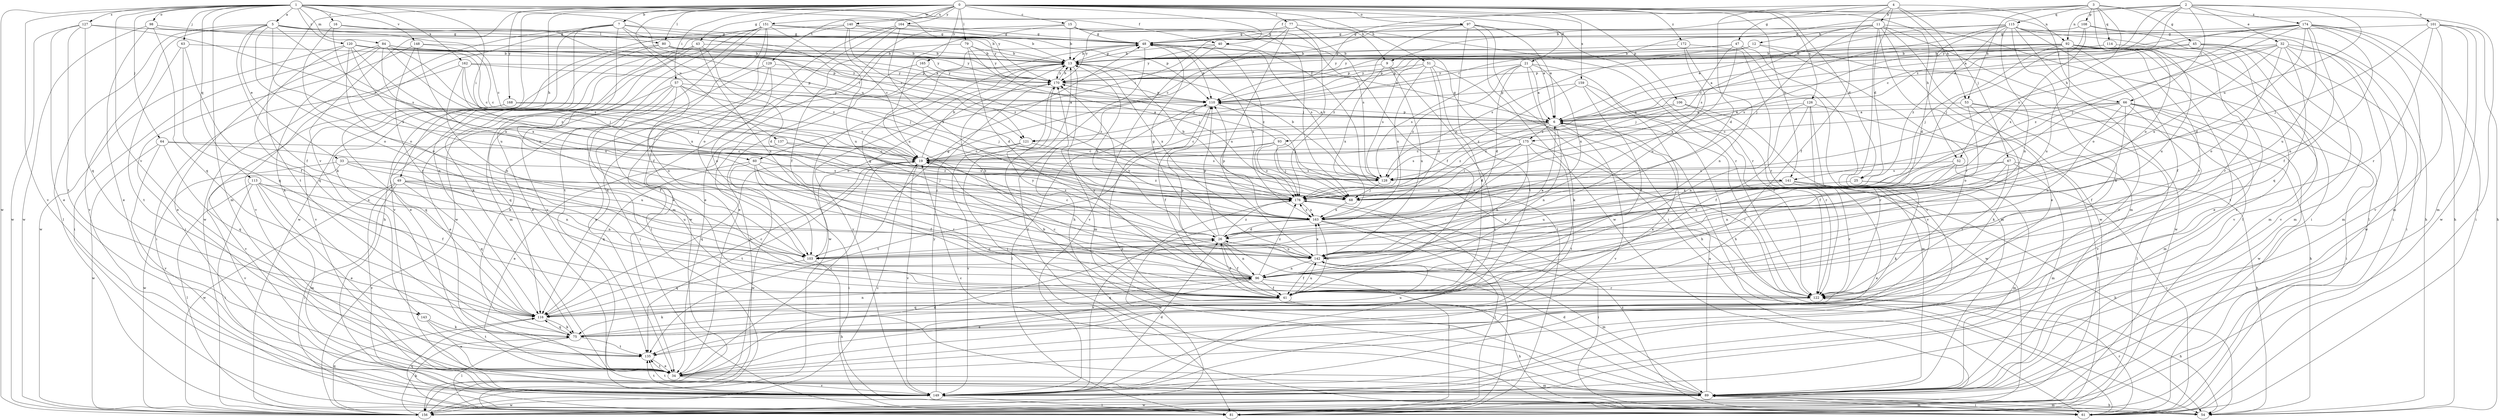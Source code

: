 strict digraph  {
0;
1;
2;
3;
4;
5;
6;
7;
9;
11;
12;
13;
15;
16;
19;
21;
25;
26;
32;
33;
34;
40;
41;
43;
45;
47;
48;
49;
51;
52;
53;
54;
57;
60;
61;
63;
64;
66;
67;
68;
75;
77;
79;
80;
81;
84;
89;
92;
93;
96;
97;
98;
101;
103;
106;
108;
110;
113;
114;
115;
116;
120;
121;
122;
126;
127;
128;
129;
135;
137;
140;
141;
142;
143;
148;
149;
151;
156;
159;
162;
163;
164;
165;
168;
170;
172;
174;
175;
176;
0 -> 7  [label=b];
0 -> 15  [label=c];
0 -> 21  [label=d];
0 -> 25  [label=d];
0 -> 43  [label=g];
0 -> 49  [label=h];
0 -> 51  [label=h];
0 -> 52  [label=h];
0 -> 57  [label=i];
0 -> 60  [label=i];
0 -> 75  [label=k];
0 -> 77  [label=l];
0 -> 79  [label=l];
0 -> 80  [label=l];
0 -> 92  [label=n];
0 -> 97  [label=o];
0 -> 106  [label=p];
0 -> 126  [label=s];
0 -> 129  [label=t];
0 -> 135  [label=t];
0 -> 137  [label=u];
0 -> 140  [label=u];
0 -> 141  [label=u];
0 -> 143  [label=v];
0 -> 151  [label=w];
0 -> 159  [label=x];
0 -> 164  [label=y];
0 -> 165  [label=y];
0 -> 168  [label=y];
0 -> 172  [label=z];
1 -> 5  [label=a];
1 -> 9  [label=b];
1 -> 16  [label=c];
1 -> 40  [label=f];
1 -> 60  [label=i];
1 -> 63  [label=j];
1 -> 64  [label=j];
1 -> 84  [label=m];
1 -> 89  [label=m];
1 -> 98  [label=o];
1 -> 113  [label=q];
1 -> 120  [label=r];
1 -> 127  [label=s];
1 -> 141  [label=u];
1 -> 143  [label=v];
1 -> 148  [label=v];
1 -> 149  [label=v];
1 -> 156  [label=w];
1 -> 162  [label=x];
1 -> 170  [label=y];
2 -> 6  [label=a];
2 -> 19  [label=c];
2 -> 32  [label=e];
2 -> 40  [label=f];
2 -> 66  [label=j];
2 -> 92  [label=n];
2 -> 101  [label=o];
2 -> 141  [label=u];
2 -> 174  [label=z];
2 -> 175  [label=z];
3 -> 9  [label=b];
3 -> 45  [label=g];
3 -> 52  [label=h];
3 -> 53  [label=h];
3 -> 61  [label=i];
3 -> 103  [label=o];
3 -> 108  [label=p];
3 -> 114  [label=q];
3 -> 115  [label=q];
3 -> 121  [label=r];
4 -> 11  [label=b];
4 -> 25  [label=d];
4 -> 26  [label=d];
4 -> 41  [label=f];
4 -> 47  [label=g];
4 -> 53  [label=h];
4 -> 66  [label=j];
4 -> 67  [label=j];
4 -> 110  [label=p];
5 -> 19  [label=c];
5 -> 33  [label=e];
5 -> 41  [label=f];
5 -> 80  [label=l];
5 -> 81  [label=l];
5 -> 103  [label=o];
5 -> 121  [label=r];
5 -> 128  [label=s];
5 -> 149  [label=v];
5 -> 163  [label=x];
6 -> 19  [label=c];
6 -> 61  [label=i];
6 -> 93  [label=n];
6 -> 96  [label=n];
6 -> 110  [label=p];
6 -> 121  [label=r];
6 -> 149  [label=v];
6 -> 175  [label=z];
6 -> 176  [label=z];
7 -> 48  [label=g];
7 -> 54  [label=h];
7 -> 103  [label=o];
7 -> 116  [label=q];
7 -> 121  [label=r];
7 -> 149  [label=v];
7 -> 156  [label=w];
7 -> 170  [label=y];
7 -> 176  [label=z];
9 -> 142  [label=u];
9 -> 149  [label=v];
9 -> 163  [label=x];
9 -> 170  [label=y];
11 -> 12  [label=b];
11 -> 34  [label=e];
11 -> 48  [label=g];
11 -> 61  [label=i];
11 -> 68  [label=j];
11 -> 81  [label=l];
11 -> 89  [label=m];
11 -> 128  [label=s];
11 -> 149  [label=v];
11 -> 156  [label=w];
12 -> 13  [label=b];
12 -> 110  [label=p];
12 -> 122  [label=r];
12 -> 128  [label=s];
12 -> 156  [label=w];
13 -> 48  [label=g];
13 -> 89  [label=m];
13 -> 149  [label=v];
13 -> 156  [label=w];
13 -> 163  [label=x];
13 -> 170  [label=y];
15 -> 13  [label=b];
15 -> 34  [label=e];
15 -> 48  [label=g];
15 -> 68  [label=j];
15 -> 128  [label=s];
15 -> 142  [label=u];
16 -> 6  [label=a];
16 -> 48  [label=g];
16 -> 103  [label=o];
16 -> 142  [label=u];
19 -> 13  [label=b];
19 -> 116  [label=q];
19 -> 128  [label=s];
19 -> 135  [label=t];
19 -> 149  [label=v];
19 -> 176  [label=z];
21 -> 6  [label=a];
21 -> 26  [label=d];
21 -> 54  [label=h];
21 -> 75  [label=k];
21 -> 128  [label=s];
21 -> 163  [label=x];
21 -> 170  [label=y];
21 -> 176  [label=z];
25 -> 75  [label=k];
25 -> 89  [label=m];
25 -> 176  [label=z];
26 -> 13  [label=b];
26 -> 19  [label=c];
26 -> 41  [label=f];
26 -> 48  [label=g];
26 -> 81  [label=l];
26 -> 96  [label=n];
26 -> 103  [label=o];
26 -> 110  [label=p];
26 -> 142  [label=u];
26 -> 176  [label=z];
32 -> 13  [label=b];
32 -> 89  [label=m];
32 -> 103  [label=o];
32 -> 110  [label=p];
32 -> 116  [label=q];
32 -> 149  [label=v];
32 -> 156  [label=w];
32 -> 163  [label=x];
32 -> 176  [label=z];
33 -> 68  [label=j];
33 -> 96  [label=n];
33 -> 128  [label=s];
33 -> 149  [label=v];
33 -> 156  [label=w];
34 -> 19  [label=c];
34 -> 26  [label=d];
34 -> 89  [label=m];
34 -> 135  [label=t];
34 -> 149  [label=v];
40 -> 13  [label=b];
40 -> 81  [label=l];
40 -> 149  [label=v];
40 -> 170  [label=y];
41 -> 19  [label=c];
41 -> 26  [label=d];
41 -> 54  [label=h];
41 -> 75  [label=k];
41 -> 142  [label=u];
41 -> 163  [label=x];
43 -> 13  [label=b];
43 -> 26  [label=d];
43 -> 34  [label=e];
43 -> 75  [label=k];
43 -> 89  [label=m];
43 -> 142  [label=u];
45 -> 13  [label=b];
45 -> 61  [label=i];
45 -> 89  [label=m];
45 -> 110  [label=p];
45 -> 149  [label=v];
47 -> 13  [label=b];
47 -> 68  [label=j];
47 -> 89  [label=m];
47 -> 110  [label=p];
47 -> 149  [label=v];
47 -> 163  [label=x];
48 -> 13  [label=b];
48 -> 34  [label=e];
48 -> 81  [label=l];
48 -> 110  [label=p];
48 -> 128  [label=s];
48 -> 163  [label=x];
48 -> 176  [label=z];
49 -> 81  [label=l];
49 -> 96  [label=n];
49 -> 116  [label=q];
49 -> 142  [label=u];
49 -> 149  [label=v];
49 -> 156  [label=w];
49 -> 176  [label=z];
51 -> 26  [label=d];
51 -> 41  [label=f];
51 -> 54  [label=h];
51 -> 128  [label=s];
51 -> 163  [label=x];
51 -> 170  [label=y];
52 -> 61  [label=i];
52 -> 128  [label=s];
52 -> 142  [label=u];
52 -> 163  [label=x];
53 -> 6  [label=a];
53 -> 41  [label=f];
53 -> 54  [label=h];
53 -> 75  [label=k];
53 -> 81  [label=l];
54 -> 89  [label=m];
54 -> 176  [label=z];
57 -> 6  [label=a];
57 -> 34  [label=e];
57 -> 41  [label=f];
57 -> 68  [label=j];
57 -> 75  [label=k];
57 -> 103  [label=o];
57 -> 110  [label=p];
57 -> 116  [label=q];
60 -> 41  [label=f];
60 -> 61  [label=i];
60 -> 116  [label=q];
60 -> 122  [label=r];
60 -> 128  [label=s];
60 -> 156  [label=w];
61 -> 89  [label=m];
61 -> 122  [label=r];
63 -> 13  [label=b];
63 -> 41  [label=f];
63 -> 116  [label=q];
63 -> 135  [label=t];
64 -> 19  [label=c];
64 -> 116  [label=q];
64 -> 142  [label=u];
64 -> 149  [label=v];
64 -> 156  [label=w];
66 -> 6  [label=a];
66 -> 19  [label=c];
66 -> 41  [label=f];
66 -> 61  [label=i];
66 -> 89  [label=m];
66 -> 96  [label=n];
66 -> 103  [label=o];
66 -> 149  [label=v];
66 -> 156  [label=w];
67 -> 54  [label=h];
67 -> 89  [label=m];
67 -> 96  [label=n];
67 -> 122  [label=r];
67 -> 128  [label=s];
67 -> 142  [label=u];
68 -> 163  [label=x];
75 -> 81  [label=l];
75 -> 116  [label=q];
75 -> 135  [label=t];
75 -> 142  [label=u];
77 -> 41  [label=f];
77 -> 48  [label=g];
77 -> 54  [label=h];
77 -> 122  [label=r];
77 -> 142  [label=u];
77 -> 170  [label=y];
77 -> 176  [label=z];
79 -> 13  [label=b];
79 -> 26  [label=d];
79 -> 68  [label=j];
79 -> 81  [label=l];
79 -> 170  [label=y];
80 -> 6  [label=a];
80 -> 13  [label=b];
80 -> 34  [label=e];
80 -> 68  [label=j];
80 -> 149  [label=v];
81 -> 116  [label=q];
84 -> 13  [label=b];
84 -> 34  [label=e];
84 -> 61  [label=i];
84 -> 68  [label=j];
84 -> 75  [label=k];
84 -> 110  [label=p];
84 -> 128  [label=s];
84 -> 163  [label=x];
84 -> 170  [label=y];
89 -> 6  [label=a];
89 -> 13  [label=b];
89 -> 19  [label=c];
89 -> 26  [label=d];
89 -> 54  [label=h];
89 -> 61  [label=i];
89 -> 110  [label=p];
89 -> 135  [label=t];
89 -> 156  [label=w];
92 -> 6  [label=a];
92 -> 13  [label=b];
92 -> 34  [label=e];
92 -> 41  [label=f];
92 -> 68  [label=j];
92 -> 89  [label=m];
92 -> 122  [label=r];
92 -> 128  [label=s];
92 -> 135  [label=t];
92 -> 142  [label=u];
92 -> 170  [label=y];
93 -> 19  [label=c];
93 -> 68  [label=j];
93 -> 122  [label=r];
93 -> 135  [label=t];
93 -> 170  [label=y];
93 -> 176  [label=z];
96 -> 13  [label=b];
96 -> 34  [label=e];
96 -> 41  [label=f];
96 -> 48  [label=g];
96 -> 110  [label=p];
96 -> 116  [label=q];
96 -> 122  [label=r];
96 -> 170  [label=y];
96 -> 176  [label=z];
97 -> 6  [label=a];
97 -> 19  [label=c];
97 -> 48  [label=g];
97 -> 61  [label=i];
97 -> 122  [label=r];
97 -> 135  [label=t];
97 -> 156  [label=w];
97 -> 176  [label=z];
98 -> 13  [label=b];
98 -> 34  [label=e];
98 -> 48  [label=g];
98 -> 116  [label=q];
98 -> 156  [label=w];
101 -> 48  [label=g];
101 -> 54  [label=h];
101 -> 68  [label=j];
101 -> 89  [label=m];
101 -> 122  [label=r];
101 -> 149  [label=v];
101 -> 156  [label=w];
103 -> 48  [label=g];
103 -> 54  [label=h];
103 -> 116  [label=q];
106 -> 6  [label=a];
106 -> 122  [label=r];
106 -> 156  [label=w];
106 -> 176  [label=z];
108 -> 48  [label=g];
108 -> 54  [label=h];
108 -> 68  [label=j];
108 -> 149  [label=v];
108 -> 163  [label=x];
110 -> 6  [label=a];
110 -> 41  [label=f];
110 -> 68  [label=j];
110 -> 81  [label=l];
113 -> 34  [label=e];
113 -> 41  [label=f];
113 -> 61  [label=i];
113 -> 81  [label=l];
113 -> 89  [label=m];
113 -> 163  [label=x];
113 -> 176  [label=z];
114 -> 13  [label=b];
114 -> 122  [label=r];
114 -> 142  [label=u];
114 -> 170  [label=y];
115 -> 6  [label=a];
115 -> 19  [label=c];
115 -> 26  [label=d];
115 -> 48  [label=g];
115 -> 61  [label=i];
115 -> 75  [label=k];
115 -> 81  [label=l];
115 -> 96  [label=n];
115 -> 103  [label=o];
115 -> 149  [label=v];
115 -> 176  [label=z];
116 -> 19  [label=c];
116 -> 75  [label=k];
116 -> 96  [label=n];
120 -> 13  [label=b];
120 -> 19  [label=c];
120 -> 103  [label=o];
120 -> 110  [label=p];
120 -> 116  [label=q];
120 -> 156  [label=w];
120 -> 163  [label=x];
120 -> 170  [label=y];
120 -> 176  [label=z];
121 -> 19  [label=c];
121 -> 128  [label=s];
121 -> 149  [label=v];
122 -> 6  [label=a];
122 -> 54  [label=h];
122 -> 116  [label=q];
122 -> 170  [label=y];
126 -> 6  [label=a];
126 -> 41  [label=f];
126 -> 81  [label=l];
126 -> 89  [label=m];
126 -> 96  [label=n];
126 -> 122  [label=r];
127 -> 19  [label=c];
127 -> 34  [label=e];
127 -> 48  [label=g];
127 -> 116  [label=q];
127 -> 135  [label=t];
127 -> 156  [label=w];
128 -> 13  [label=b];
128 -> 68  [label=j];
129 -> 34  [label=e];
129 -> 61  [label=i];
129 -> 103  [label=o];
129 -> 170  [label=y];
135 -> 34  [label=e];
137 -> 19  [label=c];
137 -> 34  [label=e];
137 -> 176  [label=z];
140 -> 13  [label=b];
140 -> 19  [label=c];
140 -> 48  [label=g];
140 -> 149  [label=v];
140 -> 156  [label=w];
140 -> 176  [label=z];
141 -> 34  [label=e];
141 -> 54  [label=h];
141 -> 122  [label=r];
141 -> 142  [label=u];
141 -> 176  [label=z];
142 -> 6  [label=a];
142 -> 41  [label=f];
142 -> 89  [label=m];
142 -> 96  [label=n];
142 -> 163  [label=x];
142 -> 170  [label=y];
143 -> 34  [label=e];
143 -> 75  [label=k];
143 -> 135  [label=t];
148 -> 13  [label=b];
148 -> 19  [label=c];
148 -> 61  [label=i];
148 -> 122  [label=r];
148 -> 142  [label=u];
149 -> 26  [label=d];
149 -> 81  [label=l];
149 -> 135  [label=t];
149 -> 156  [label=w];
149 -> 170  [label=y];
151 -> 6  [label=a];
151 -> 41  [label=f];
151 -> 48  [label=g];
151 -> 89  [label=m];
151 -> 103  [label=o];
151 -> 135  [label=t];
151 -> 142  [label=u];
151 -> 149  [label=v];
151 -> 156  [label=w];
156 -> 13  [label=b];
156 -> 19  [label=c];
156 -> 75  [label=k];
156 -> 116  [label=q];
159 -> 34  [label=e];
159 -> 41  [label=f];
159 -> 110  [label=p];
159 -> 122  [label=r];
159 -> 176  [label=z];
162 -> 61  [label=i];
162 -> 68  [label=j];
162 -> 96  [label=n];
162 -> 110  [label=p];
162 -> 163  [label=x];
162 -> 170  [label=y];
163 -> 26  [label=d];
163 -> 61  [label=i];
163 -> 81  [label=l];
163 -> 110  [label=p];
163 -> 149  [label=v];
163 -> 176  [label=z];
164 -> 34  [label=e];
164 -> 41  [label=f];
164 -> 48  [label=g];
164 -> 110  [label=p];
164 -> 156  [label=w];
164 -> 163  [label=x];
165 -> 116  [label=q];
165 -> 170  [label=y];
165 -> 176  [label=z];
168 -> 6  [label=a];
168 -> 19  [label=c];
168 -> 116  [label=q];
168 -> 149  [label=v];
170 -> 13  [label=b];
170 -> 61  [label=i];
170 -> 103  [label=o];
170 -> 110  [label=p];
172 -> 13  [label=b];
172 -> 96  [label=n];
172 -> 122  [label=r];
172 -> 142  [label=u];
174 -> 6  [label=a];
174 -> 26  [label=d];
174 -> 41  [label=f];
174 -> 48  [label=g];
174 -> 54  [label=h];
174 -> 61  [label=i];
174 -> 68  [label=j];
174 -> 89  [label=m];
174 -> 96  [label=n];
174 -> 128  [label=s];
174 -> 142  [label=u];
174 -> 170  [label=y];
175 -> 19  [label=c];
175 -> 48  [label=g];
175 -> 68  [label=j];
175 -> 96  [label=n];
175 -> 122  [label=r];
175 -> 128  [label=s];
175 -> 135  [label=t];
175 -> 163  [label=x];
176 -> 13  [label=b];
176 -> 81  [label=l];
176 -> 156  [label=w];
176 -> 163  [label=x];
}
